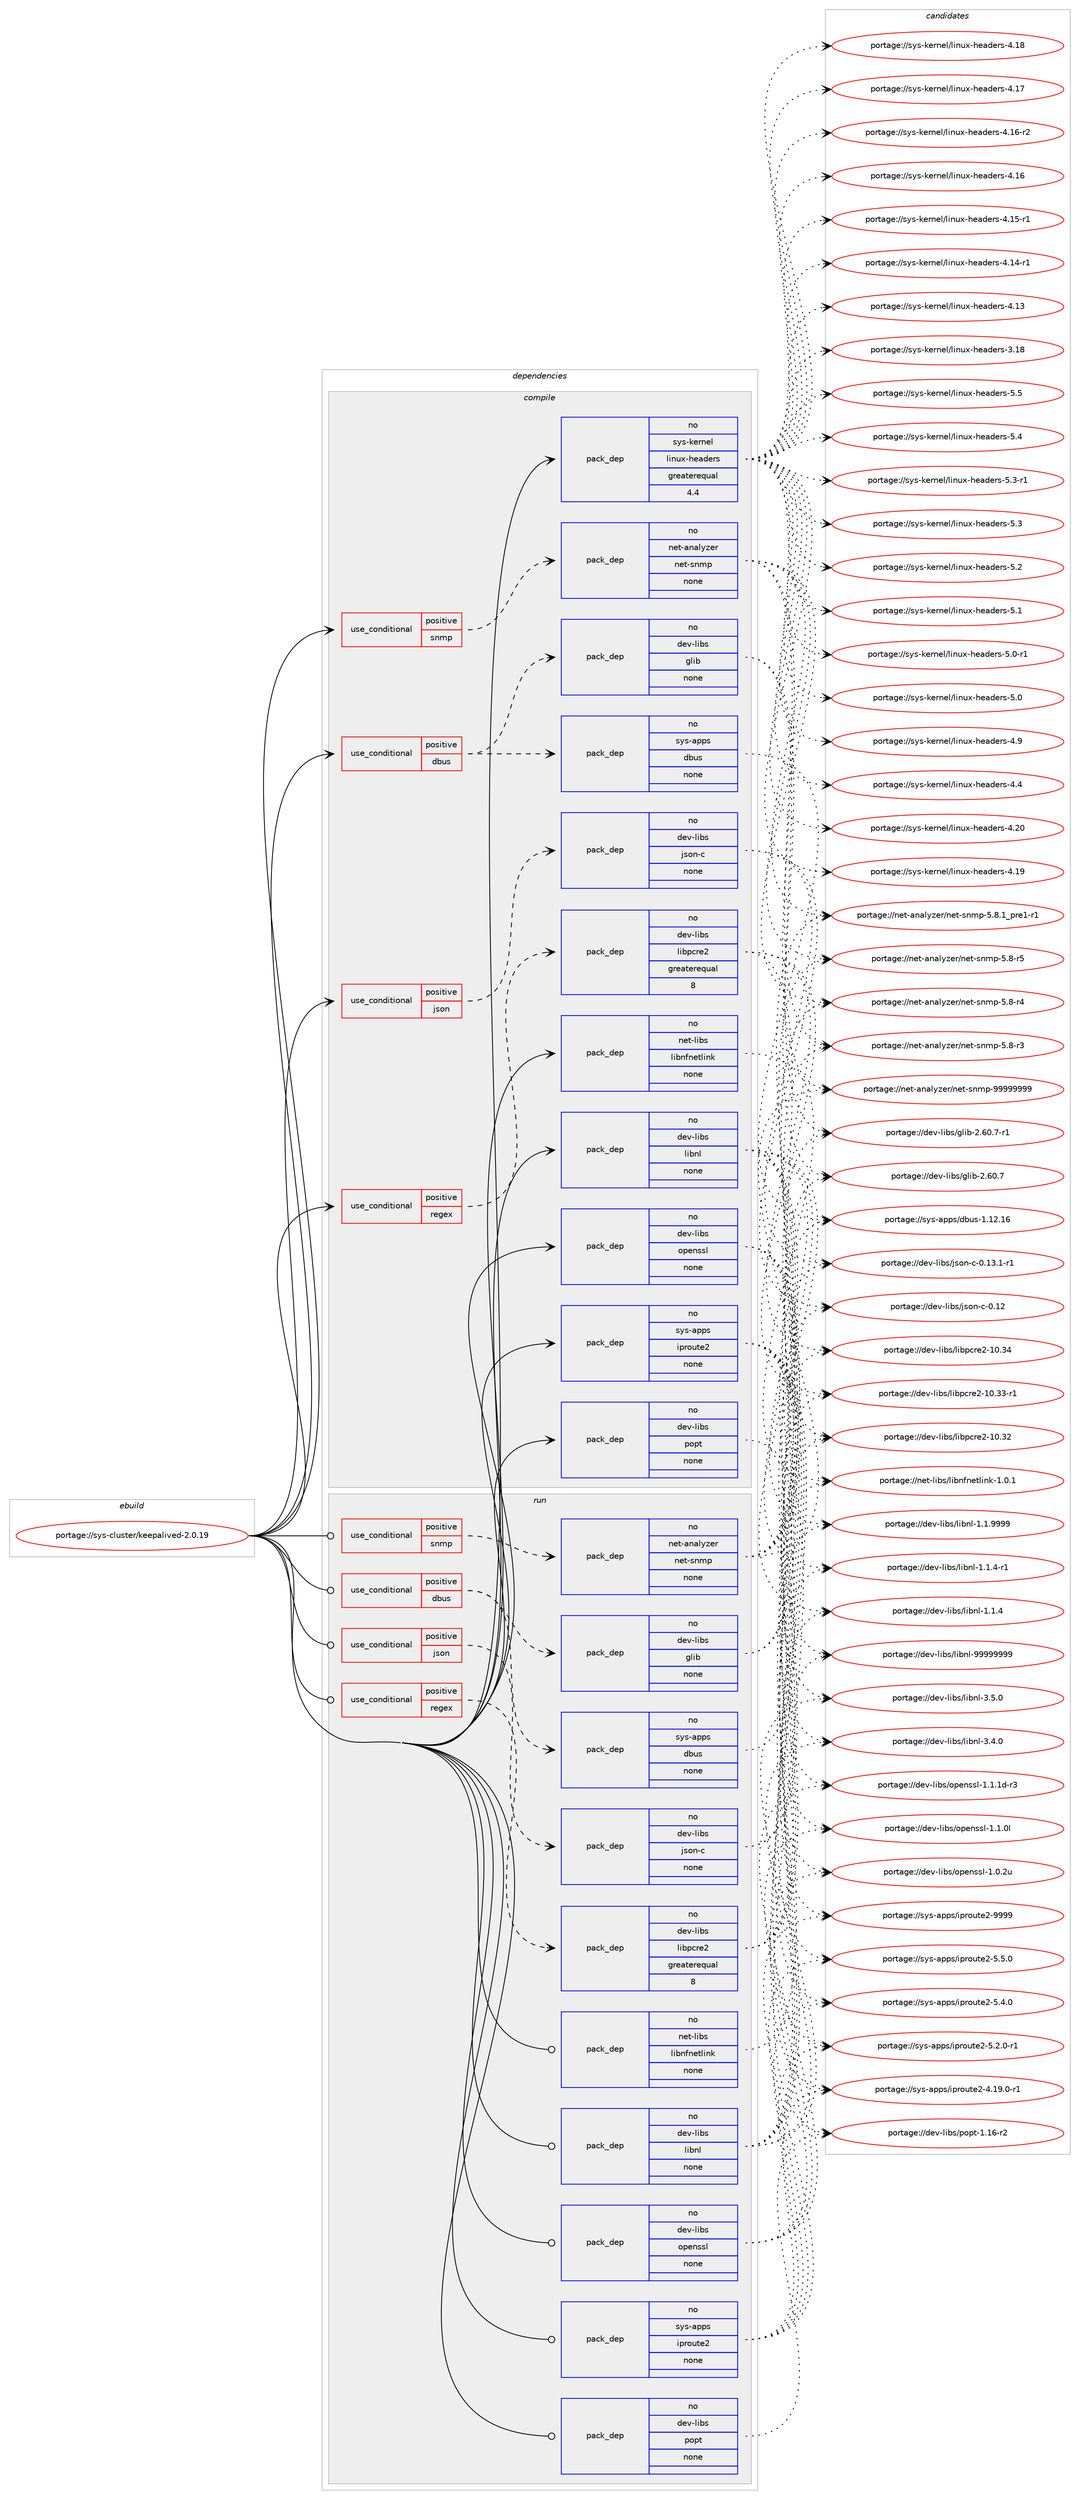 digraph prolog {

# *************
# Graph options
# *************

newrank=true;
concentrate=true;
compound=true;
graph [rankdir=LR,fontname=Helvetica,fontsize=10,ranksep=1.5];#, ranksep=2.5, nodesep=0.2];
edge  [arrowhead=vee];
node  [fontname=Helvetica,fontsize=10];

# **********
# The ebuild
# **********

subgraph cluster_leftcol {
color=gray;
rank=same;
label=<<i>ebuild</i>>;
id [label="portage://sys-cluster/keepalived-2.0.19", color=red, width=4, href="../sys-cluster/keepalived-2.0.19.svg"];
}

# ****************
# The dependencies
# ****************

subgraph cluster_midcol {
color=gray;
label=<<i>dependencies</i>>;
subgraph cluster_compile {
fillcolor="#eeeeee";
style=filled;
label=<<i>compile</i>>;
subgraph cond10867 {
dependency53060 [label=<<TABLE BORDER="0" CELLBORDER="1" CELLSPACING="0" CELLPADDING="4"><TR><TD ROWSPAN="3" CELLPADDING="10">use_conditional</TD></TR><TR><TD>positive</TD></TR><TR><TD>dbus</TD></TR></TABLE>>, shape=none, color=red];
subgraph pack41052 {
dependency53061 [label=<<TABLE BORDER="0" CELLBORDER="1" CELLSPACING="0" CELLPADDING="4" WIDTH="220"><TR><TD ROWSPAN="6" CELLPADDING="30">pack_dep</TD></TR><TR><TD WIDTH="110">no</TD></TR><TR><TD>sys-apps</TD></TR><TR><TD>dbus</TD></TR><TR><TD>none</TD></TR><TR><TD></TD></TR></TABLE>>, shape=none, color=blue];
}
dependency53060:e -> dependency53061:w [weight=20,style="dashed",arrowhead="vee"];
subgraph pack41053 {
dependency53062 [label=<<TABLE BORDER="0" CELLBORDER="1" CELLSPACING="0" CELLPADDING="4" WIDTH="220"><TR><TD ROWSPAN="6" CELLPADDING="30">pack_dep</TD></TR><TR><TD WIDTH="110">no</TD></TR><TR><TD>dev-libs</TD></TR><TR><TD>glib</TD></TR><TR><TD>none</TD></TR><TR><TD></TD></TR></TABLE>>, shape=none, color=blue];
}
dependency53060:e -> dependency53062:w [weight=20,style="dashed",arrowhead="vee"];
}
id:e -> dependency53060:w [weight=20,style="solid",arrowhead="vee"];
subgraph cond10868 {
dependency53063 [label=<<TABLE BORDER="0" CELLBORDER="1" CELLSPACING="0" CELLPADDING="4"><TR><TD ROWSPAN="3" CELLPADDING="10">use_conditional</TD></TR><TR><TD>positive</TD></TR><TR><TD>json</TD></TR></TABLE>>, shape=none, color=red];
subgraph pack41054 {
dependency53064 [label=<<TABLE BORDER="0" CELLBORDER="1" CELLSPACING="0" CELLPADDING="4" WIDTH="220"><TR><TD ROWSPAN="6" CELLPADDING="30">pack_dep</TD></TR><TR><TD WIDTH="110">no</TD></TR><TR><TD>dev-libs</TD></TR><TR><TD>json-c</TD></TR><TR><TD>none</TD></TR><TR><TD></TD></TR></TABLE>>, shape=none, color=blue];
}
dependency53063:e -> dependency53064:w [weight=20,style="dashed",arrowhead="vee"];
}
id:e -> dependency53063:w [weight=20,style="solid",arrowhead="vee"];
subgraph cond10869 {
dependency53065 [label=<<TABLE BORDER="0" CELLBORDER="1" CELLSPACING="0" CELLPADDING="4"><TR><TD ROWSPAN="3" CELLPADDING="10">use_conditional</TD></TR><TR><TD>positive</TD></TR><TR><TD>regex</TD></TR></TABLE>>, shape=none, color=red];
subgraph pack41055 {
dependency53066 [label=<<TABLE BORDER="0" CELLBORDER="1" CELLSPACING="0" CELLPADDING="4" WIDTH="220"><TR><TD ROWSPAN="6" CELLPADDING="30">pack_dep</TD></TR><TR><TD WIDTH="110">no</TD></TR><TR><TD>dev-libs</TD></TR><TR><TD>libpcre2</TD></TR><TR><TD>greaterequal</TD></TR><TR><TD>8</TD></TR></TABLE>>, shape=none, color=blue];
}
dependency53065:e -> dependency53066:w [weight=20,style="dashed",arrowhead="vee"];
}
id:e -> dependency53065:w [weight=20,style="solid",arrowhead="vee"];
subgraph cond10870 {
dependency53067 [label=<<TABLE BORDER="0" CELLBORDER="1" CELLSPACING="0" CELLPADDING="4"><TR><TD ROWSPAN="3" CELLPADDING="10">use_conditional</TD></TR><TR><TD>positive</TD></TR><TR><TD>snmp</TD></TR></TABLE>>, shape=none, color=red];
subgraph pack41056 {
dependency53068 [label=<<TABLE BORDER="0" CELLBORDER="1" CELLSPACING="0" CELLPADDING="4" WIDTH="220"><TR><TD ROWSPAN="6" CELLPADDING="30">pack_dep</TD></TR><TR><TD WIDTH="110">no</TD></TR><TR><TD>net-analyzer</TD></TR><TR><TD>net-snmp</TD></TR><TR><TD>none</TD></TR><TR><TD></TD></TR></TABLE>>, shape=none, color=blue];
}
dependency53067:e -> dependency53068:w [weight=20,style="dashed",arrowhead="vee"];
}
id:e -> dependency53067:w [weight=20,style="solid",arrowhead="vee"];
subgraph pack41057 {
dependency53069 [label=<<TABLE BORDER="0" CELLBORDER="1" CELLSPACING="0" CELLPADDING="4" WIDTH="220"><TR><TD ROWSPAN="6" CELLPADDING="30">pack_dep</TD></TR><TR><TD WIDTH="110">no</TD></TR><TR><TD>dev-libs</TD></TR><TR><TD>libnl</TD></TR><TR><TD>none</TD></TR><TR><TD></TD></TR></TABLE>>, shape=none, color=blue];
}
id:e -> dependency53069:w [weight=20,style="solid",arrowhead="vee"];
subgraph pack41058 {
dependency53070 [label=<<TABLE BORDER="0" CELLBORDER="1" CELLSPACING="0" CELLPADDING="4" WIDTH="220"><TR><TD ROWSPAN="6" CELLPADDING="30">pack_dep</TD></TR><TR><TD WIDTH="110">no</TD></TR><TR><TD>dev-libs</TD></TR><TR><TD>openssl</TD></TR><TR><TD>none</TD></TR><TR><TD></TD></TR></TABLE>>, shape=none, color=blue];
}
id:e -> dependency53070:w [weight=20,style="solid",arrowhead="vee"];
subgraph pack41059 {
dependency53071 [label=<<TABLE BORDER="0" CELLBORDER="1" CELLSPACING="0" CELLPADDING="4" WIDTH="220"><TR><TD ROWSPAN="6" CELLPADDING="30">pack_dep</TD></TR><TR><TD WIDTH="110">no</TD></TR><TR><TD>dev-libs</TD></TR><TR><TD>popt</TD></TR><TR><TD>none</TD></TR><TR><TD></TD></TR></TABLE>>, shape=none, color=blue];
}
id:e -> dependency53071:w [weight=20,style="solid",arrowhead="vee"];
subgraph pack41060 {
dependency53072 [label=<<TABLE BORDER="0" CELLBORDER="1" CELLSPACING="0" CELLPADDING="4" WIDTH="220"><TR><TD ROWSPAN="6" CELLPADDING="30">pack_dep</TD></TR><TR><TD WIDTH="110">no</TD></TR><TR><TD>net-libs</TD></TR><TR><TD>libnfnetlink</TD></TR><TR><TD>none</TD></TR><TR><TD></TD></TR></TABLE>>, shape=none, color=blue];
}
id:e -> dependency53072:w [weight=20,style="solid",arrowhead="vee"];
subgraph pack41061 {
dependency53073 [label=<<TABLE BORDER="0" CELLBORDER="1" CELLSPACING="0" CELLPADDING="4" WIDTH="220"><TR><TD ROWSPAN="6" CELLPADDING="30">pack_dep</TD></TR><TR><TD WIDTH="110">no</TD></TR><TR><TD>sys-apps</TD></TR><TR><TD>iproute2</TD></TR><TR><TD>none</TD></TR><TR><TD></TD></TR></TABLE>>, shape=none, color=blue];
}
id:e -> dependency53073:w [weight=20,style="solid",arrowhead="vee"];
subgraph pack41062 {
dependency53074 [label=<<TABLE BORDER="0" CELLBORDER="1" CELLSPACING="0" CELLPADDING="4" WIDTH="220"><TR><TD ROWSPAN="6" CELLPADDING="30">pack_dep</TD></TR><TR><TD WIDTH="110">no</TD></TR><TR><TD>sys-kernel</TD></TR><TR><TD>linux-headers</TD></TR><TR><TD>greaterequal</TD></TR><TR><TD>4.4</TD></TR></TABLE>>, shape=none, color=blue];
}
id:e -> dependency53074:w [weight=20,style="solid",arrowhead="vee"];
}
subgraph cluster_compileandrun {
fillcolor="#eeeeee";
style=filled;
label=<<i>compile and run</i>>;
}
subgraph cluster_run {
fillcolor="#eeeeee";
style=filled;
label=<<i>run</i>>;
subgraph cond10871 {
dependency53075 [label=<<TABLE BORDER="0" CELLBORDER="1" CELLSPACING="0" CELLPADDING="4"><TR><TD ROWSPAN="3" CELLPADDING="10">use_conditional</TD></TR><TR><TD>positive</TD></TR><TR><TD>dbus</TD></TR></TABLE>>, shape=none, color=red];
subgraph pack41063 {
dependency53076 [label=<<TABLE BORDER="0" CELLBORDER="1" CELLSPACING="0" CELLPADDING="4" WIDTH="220"><TR><TD ROWSPAN="6" CELLPADDING="30">pack_dep</TD></TR><TR><TD WIDTH="110">no</TD></TR><TR><TD>sys-apps</TD></TR><TR><TD>dbus</TD></TR><TR><TD>none</TD></TR><TR><TD></TD></TR></TABLE>>, shape=none, color=blue];
}
dependency53075:e -> dependency53076:w [weight=20,style="dashed",arrowhead="vee"];
subgraph pack41064 {
dependency53077 [label=<<TABLE BORDER="0" CELLBORDER="1" CELLSPACING="0" CELLPADDING="4" WIDTH="220"><TR><TD ROWSPAN="6" CELLPADDING="30">pack_dep</TD></TR><TR><TD WIDTH="110">no</TD></TR><TR><TD>dev-libs</TD></TR><TR><TD>glib</TD></TR><TR><TD>none</TD></TR><TR><TD></TD></TR></TABLE>>, shape=none, color=blue];
}
dependency53075:e -> dependency53077:w [weight=20,style="dashed",arrowhead="vee"];
}
id:e -> dependency53075:w [weight=20,style="solid",arrowhead="odot"];
subgraph cond10872 {
dependency53078 [label=<<TABLE BORDER="0" CELLBORDER="1" CELLSPACING="0" CELLPADDING="4"><TR><TD ROWSPAN="3" CELLPADDING="10">use_conditional</TD></TR><TR><TD>positive</TD></TR><TR><TD>json</TD></TR></TABLE>>, shape=none, color=red];
subgraph pack41065 {
dependency53079 [label=<<TABLE BORDER="0" CELLBORDER="1" CELLSPACING="0" CELLPADDING="4" WIDTH="220"><TR><TD ROWSPAN="6" CELLPADDING="30">pack_dep</TD></TR><TR><TD WIDTH="110">no</TD></TR><TR><TD>dev-libs</TD></TR><TR><TD>json-c</TD></TR><TR><TD>none</TD></TR><TR><TD></TD></TR></TABLE>>, shape=none, color=blue];
}
dependency53078:e -> dependency53079:w [weight=20,style="dashed",arrowhead="vee"];
}
id:e -> dependency53078:w [weight=20,style="solid",arrowhead="odot"];
subgraph cond10873 {
dependency53080 [label=<<TABLE BORDER="0" CELLBORDER="1" CELLSPACING="0" CELLPADDING="4"><TR><TD ROWSPAN="3" CELLPADDING="10">use_conditional</TD></TR><TR><TD>positive</TD></TR><TR><TD>regex</TD></TR></TABLE>>, shape=none, color=red];
subgraph pack41066 {
dependency53081 [label=<<TABLE BORDER="0" CELLBORDER="1" CELLSPACING="0" CELLPADDING="4" WIDTH="220"><TR><TD ROWSPAN="6" CELLPADDING="30">pack_dep</TD></TR><TR><TD WIDTH="110">no</TD></TR><TR><TD>dev-libs</TD></TR><TR><TD>libpcre2</TD></TR><TR><TD>greaterequal</TD></TR><TR><TD>8</TD></TR></TABLE>>, shape=none, color=blue];
}
dependency53080:e -> dependency53081:w [weight=20,style="dashed",arrowhead="vee"];
}
id:e -> dependency53080:w [weight=20,style="solid",arrowhead="odot"];
subgraph cond10874 {
dependency53082 [label=<<TABLE BORDER="0" CELLBORDER="1" CELLSPACING="0" CELLPADDING="4"><TR><TD ROWSPAN="3" CELLPADDING="10">use_conditional</TD></TR><TR><TD>positive</TD></TR><TR><TD>snmp</TD></TR></TABLE>>, shape=none, color=red];
subgraph pack41067 {
dependency53083 [label=<<TABLE BORDER="0" CELLBORDER="1" CELLSPACING="0" CELLPADDING="4" WIDTH="220"><TR><TD ROWSPAN="6" CELLPADDING="30">pack_dep</TD></TR><TR><TD WIDTH="110">no</TD></TR><TR><TD>net-analyzer</TD></TR><TR><TD>net-snmp</TD></TR><TR><TD>none</TD></TR><TR><TD></TD></TR></TABLE>>, shape=none, color=blue];
}
dependency53082:e -> dependency53083:w [weight=20,style="dashed",arrowhead="vee"];
}
id:e -> dependency53082:w [weight=20,style="solid",arrowhead="odot"];
subgraph pack41068 {
dependency53084 [label=<<TABLE BORDER="0" CELLBORDER="1" CELLSPACING="0" CELLPADDING="4" WIDTH="220"><TR><TD ROWSPAN="6" CELLPADDING="30">pack_dep</TD></TR><TR><TD WIDTH="110">no</TD></TR><TR><TD>dev-libs</TD></TR><TR><TD>libnl</TD></TR><TR><TD>none</TD></TR><TR><TD></TD></TR></TABLE>>, shape=none, color=blue];
}
id:e -> dependency53084:w [weight=20,style="solid",arrowhead="odot"];
subgraph pack41069 {
dependency53085 [label=<<TABLE BORDER="0" CELLBORDER="1" CELLSPACING="0" CELLPADDING="4" WIDTH="220"><TR><TD ROWSPAN="6" CELLPADDING="30">pack_dep</TD></TR><TR><TD WIDTH="110">no</TD></TR><TR><TD>dev-libs</TD></TR><TR><TD>openssl</TD></TR><TR><TD>none</TD></TR><TR><TD></TD></TR></TABLE>>, shape=none, color=blue];
}
id:e -> dependency53085:w [weight=20,style="solid",arrowhead="odot"];
subgraph pack41070 {
dependency53086 [label=<<TABLE BORDER="0" CELLBORDER="1" CELLSPACING="0" CELLPADDING="4" WIDTH="220"><TR><TD ROWSPAN="6" CELLPADDING="30">pack_dep</TD></TR><TR><TD WIDTH="110">no</TD></TR><TR><TD>dev-libs</TD></TR><TR><TD>popt</TD></TR><TR><TD>none</TD></TR><TR><TD></TD></TR></TABLE>>, shape=none, color=blue];
}
id:e -> dependency53086:w [weight=20,style="solid",arrowhead="odot"];
subgraph pack41071 {
dependency53087 [label=<<TABLE BORDER="0" CELLBORDER="1" CELLSPACING="0" CELLPADDING="4" WIDTH="220"><TR><TD ROWSPAN="6" CELLPADDING="30">pack_dep</TD></TR><TR><TD WIDTH="110">no</TD></TR><TR><TD>net-libs</TD></TR><TR><TD>libnfnetlink</TD></TR><TR><TD>none</TD></TR><TR><TD></TD></TR></TABLE>>, shape=none, color=blue];
}
id:e -> dependency53087:w [weight=20,style="solid",arrowhead="odot"];
subgraph pack41072 {
dependency53088 [label=<<TABLE BORDER="0" CELLBORDER="1" CELLSPACING="0" CELLPADDING="4" WIDTH="220"><TR><TD ROWSPAN="6" CELLPADDING="30">pack_dep</TD></TR><TR><TD WIDTH="110">no</TD></TR><TR><TD>sys-apps</TD></TR><TR><TD>iproute2</TD></TR><TR><TD>none</TD></TR><TR><TD></TD></TR></TABLE>>, shape=none, color=blue];
}
id:e -> dependency53088:w [weight=20,style="solid",arrowhead="odot"];
}
}

# **************
# The candidates
# **************

subgraph cluster_choices {
rank=same;
color=gray;
label=<<i>candidates</i>>;

subgraph choice41052 {
color=black;
nodesep=1;
choice115121115459711211211547100981171154549464950464954 [label="portage://sys-apps/dbus-1.12.16", color=red, width=4,href="../sys-apps/dbus-1.12.16.svg"];
dependency53061:e -> choice115121115459711211211547100981171154549464950464954:w [style=dotted,weight="100"];
}
subgraph choice41053 {
color=black;
nodesep=1;
choice10010111845108105981154710310810598455046544846554511449 [label="portage://dev-libs/glib-2.60.7-r1", color=red, width=4,href="../dev-libs/glib-2.60.7-r1.svg"];
choice1001011184510810598115471031081059845504654484655 [label="portage://dev-libs/glib-2.60.7", color=red, width=4,href="../dev-libs/glib-2.60.7.svg"];
dependency53062:e -> choice10010111845108105981154710310810598455046544846554511449:w [style=dotted,weight="100"];
dependency53062:e -> choice1001011184510810598115471031081059845504654484655:w [style=dotted,weight="100"];
}
subgraph choice41054 {
color=black;
nodesep=1;
choice1001011184510810598115471061151111104599454846495146494511449 [label="portage://dev-libs/json-c-0.13.1-r1", color=red, width=4,href="../dev-libs/json-c-0.13.1-r1.svg"];
choice10010111845108105981154710611511111045994548464950 [label="portage://dev-libs/json-c-0.12", color=red, width=4,href="../dev-libs/json-c-0.12.svg"];
dependency53064:e -> choice1001011184510810598115471061151111104599454846495146494511449:w [style=dotted,weight="100"];
dependency53064:e -> choice10010111845108105981154710611511111045994548464950:w [style=dotted,weight="100"];
}
subgraph choice41055 {
color=black;
nodesep=1;
choice100101118451081059811547108105981129911410150454948465152 [label="portage://dev-libs/libpcre2-10.34", color=red, width=4,href="../dev-libs/libpcre2-10.34.svg"];
choice1001011184510810598115471081059811299114101504549484651514511449 [label="portage://dev-libs/libpcre2-10.33-r1", color=red, width=4,href="../dev-libs/libpcre2-10.33-r1.svg"];
choice100101118451081059811547108105981129911410150454948465150 [label="portage://dev-libs/libpcre2-10.32", color=red, width=4,href="../dev-libs/libpcre2-10.32.svg"];
dependency53066:e -> choice100101118451081059811547108105981129911410150454948465152:w [style=dotted,weight="100"];
dependency53066:e -> choice1001011184510810598115471081059811299114101504549484651514511449:w [style=dotted,weight="100"];
dependency53066:e -> choice100101118451081059811547108105981129911410150454948465150:w [style=dotted,weight="100"];
}
subgraph choice41056 {
color=black;
nodesep=1;
choice1101011164597110971081211221011144711010111645115110109112455757575757575757 [label="portage://net-analyzer/net-snmp-99999999", color=red, width=4,href="../net-analyzer/net-snmp-99999999.svg"];
choice110101116459711097108121122101114471101011164511511010911245534656464995112114101494511449 [label="portage://net-analyzer/net-snmp-5.8.1_pre1-r1", color=red, width=4,href="../net-analyzer/net-snmp-5.8.1_pre1-r1.svg"];
choice1101011164597110971081211221011144711010111645115110109112455346564511453 [label="portage://net-analyzer/net-snmp-5.8-r5", color=red, width=4,href="../net-analyzer/net-snmp-5.8-r5.svg"];
choice1101011164597110971081211221011144711010111645115110109112455346564511452 [label="portage://net-analyzer/net-snmp-5.8-r4", color=red, width=4,href="../net-analyzer/net-snmp-5.8-r4.svg"];
choice1101011164597110971081211221011144711010111645115110109112455346564511451 [label="portage://net-analyzer/net-snmp-5.8-r3", color=red, width=4,href="../net-analyzer/net-snmp-5.8-r3.svg"];
dependency53068:e -> choice1101011164597110971081211221011144711010111645115110109112455757575757575757:w [style=dotted,weight="100"];
dependency53068:e -> choice110101116459711097108121122101114471101011164511511010911245534656464995112114101494511449:w [style=dotted,weight="100"];
dependency53068:e -> choice1101011164597110971081211221011144711010111645115110109112455346564511453:w [style=dotted,weight="100"];
dependency53068:e -> choice1101011164597110971081211221011144711010111645115110109112455346564511452:w [style=dotted,weight="100"];
dependency53068:e -> choice1101011164597110971081211221011144711010111645115110109112455346564511451:w [style=dotted,weight="100"];
}
subgraph choice41057 {
color=black;
nodesep=1;
choice10010111845108105981154710810598110108455757575757575757 [label="portage://dev-libs/libnl-99999999", color=red, width=4,href="../dev-libs/libnl-99999999.svg"];
choice10010111845108105981154710810598110108455146534648 [label="portage://dev-libs/libnl-3.5.0", color=red, width=4,href="../dev-libs/libnl-3.5.0.svg"];
choice10010111845108105981154710810598110108455146524648 [label="portage://dev-libs/libnl-3.4.0", color=red, width=4,href="../dev-libs/libnl-3.4.0.svg"];
choice10010111845108105981154710810598110108454946494657575757 [label="portage://dev-libs/libnl-1.1.9999", color=red, width=4,href="../dev-libs/libnl-1.1.9999.svg"];
choice100101118451081059811547108105981101084549464946524511449 [label="portage://dev-libs/libnl-1.1.4-r1", color=red, width=4,href="../dev-libs/libnl-1.1.4-r1.svg"];
choice10010111845108105981154710810598110108454946494652 [label="portage://dev-libs/libnl-1.1.4", color=red, width=4,href="../dev-libs/libnl-1.1.4.svg"];
dependency53069:e -> choice10010111845108105981154710810598110108455757575757575757:w [style=dotted,weight="100"];
dependency53069:e -> choice10010111845108105981154710810598110108455146534648:w [style=dotted,weight="100"];
dependency53069:e -> choice10010111845108105981154710810598110108455146524648:w [style=dotted,weight="100"];
dependency53069:e -> choice10010111845108105981154710810598110108454946494657575757:w [style=dotted,weight="100"];
dependency53069:e -> choice100101118451081059811547108105981101084549464946524511449:w [style=dotted,weight="100"];
dependency53069:e -> choice10010111845108105981154710810598110108454946494652:w [style=dotted,weight="100"];
}
subgraph choice41058 {
color=black;
nodesep=1;
choice1001011184510810598115471111121011101151151084549464946491004511451 [label="portage://dev-libs/openssl-1.1.1d-r3", color=red, width=4,href="../dev-libs/openssl-1.1.1d-r3.svg"];
choice100101118451081059811547111112101110115115108454946494648108 [label="portage://dev-libs/openssl-1.1.0l", color=red, width=4,href="../dev-libs/openssl-1.1.0l.svg"];
choice100101118451081059811547111112101110115115108454946484650117 [label="portage://dev-libs/openssl-1.0.2u", color=red, width=4,href="../dev-libs/openssl-1.0.2u.svg"];
dependency53070:e -> choice1001011184510810598115471111121011101151151084549464946491004511451:w [style=dotted,weight="100"];
dependency53070:e -> choice100101118451081059811547111112101110115115108454946494648108:w [style=dotted,weight="100"];
dependency53070:e -> choice100101118451081059811547111112101110115115108454946484650117:w [style=dotted,weight="100"];
}
subgraph choice41059 {
color=black;
nodesep=1;
choice10010111845108105981154711211111211645494649544511450 [label="portage://dev-libs/popt-1.16-r2", color=red, width=4,href="../dev-libs/popt-1.16-r2.svg"];
dependency53071:e -> choice10010111845108105981154711211111211645494649544511450:w [style=dotted,weight="100"];
}
subgraph choice41060 {
color=black;
nodesep=1;
choice11010111645108105981154710810598110102110101116108105110107454946484649 [label="portage://net-libs/libnfnetlink-1.0.1", color=red, width=4,href="../net-libs/libnfnetlink-1.0.1.svg"];
dependency53072:e -> choice11010111645108105981154710810598110102110101116108105110107454946484649:w [style=dotted,weight="100"];
}
subgraph choice41061 {
color=black;
nodesep=1;
choice115121115459711211211547105112114111117116101504557575757 [label="portage://sys-apps/iproute2-9999", color=red, width=4,href="../sys-apps/iproute2-9999.svg"];
choice11512111545971121121154710511211411111711610150455346534648 [label="portage://sys-apps/iproute2-5.5.0", color=red, width=4,href="../sys-apps/iproute2-5.5.0.svg"];
choice11512111545971121121154710511211411111711610150455346524648 [label="portage://sys-apps/iproute2-5.4.0", color=red, width=4,href="../sys-apps/iproute2-5.4.0.svg"];
choice115121115459711211211547105112114111117116101504553465046484511449 [label="portage://sys-apps/iproute2-5.2.0-r1", color=red, width=4,href="../sys-apps/iproute2-5.2.0-r1.svg"];
choice11512111545971121121154710511211411111711610150455246495746484511449 [label="portage://sys-apps/iproute2-4.19.0-r1", color=red, width=4,href="../sys-apps/iproute2-4.19.0-r1.svg"];
dependency53073:e -> choice115121115459711211211547105112114111117116101504557575757:w [style=dotted,weight="100"];
dependency53073:e -> choice11512111545971121121154710511211411111711610150455346534648:w [style=dotted,weight="100"];
dependency53073:e -> choice11512111545971121121154710511211411111711610150455346524648:w [style=dotted,weight="100"];
dependency53073:e -> choice115121115459711211211547105112114111117116101504553465046484511449:w [style=dotted,weight="100"];
dependency53073:e -> choice11512111545971121121154710511211411111711610150455246495746484511449:w [style=dotted,weight="100"];
}
subgraph choice41062 {
color=black;
nodesep=1;
choice1151211154510710111411010110847108105110117120451041019710010111411545534653 [label="portage://sys-kernel/linux-headers-5.5", color=red, width=4,href="../sys-kernel/linux-headers-5.5.svg"];
choice1151211154510710111411010110847108105110117120451041019710010111411545534652 [label="portage://sys-kernel/linux-headers-5.4", color=red, width=4,href="../sys-kernel/linux-headers-5.4.svg"];
choice11512111545107101114110101108471081051101171204510410197100101114115455346514511449 [label="portage://sys-kernel/linux-headers-5.3-r1", color=red, width=4,href="../sys-kernel/linux-headers-5.3-r1.svg"];
choice1151211154510710111411010110847108105110117120451041019710010111411545534651 [label="portage://sys-kernel/linux-headers-5.3", color=red, width=4,href="../sys-kernel/linux-headers-5.3.svg"];
choice1151211154510710111411010110847108105110117120451041019710010111411545534650 [label="portage://sys-kernel/linux-headers-5.2", color=red, width=4,href="../sys-kernel/linux-headers-5.2.svg"];
choice1151211154510710111411010110847108105110117120451041019710010111411545534649 [label="portage://sys-kernel/linux-headers-5.1", color=red, width=4,href="../sys-kernel/linux-headers-5.1.svg"];
choice11512111545107101114110101108471081051101171204510410197100101114115455346484511449 [label="portage://sys-kernel/linux-headers-5.0-r1", color=red, width=4,href="../sys-kernel/linux-headers-5.0-r1.svg"];
choice1151211154510710111411010110847108105110117120451041019710010111411545534648 [label="portage://sys-kernel/linux-headers-5.0", color=red, width=4,href="../sys-kernel/linux-headers-5.0.svg"];
choice1151211154510710111411010110847108105110117120451041019710010111411545524657 [label="portage://sys-kernel/linux-headers-4.9", color=red, width=4,href="../sys-kernel/linux-headers-4.9.svg"];
choice1151211154510710111411010110847108105110117120451041019710010111411545524652 [label="portage://sys-kernel/linux-headers-4.4", color=red, width=4,href="../sys-kernel/linux-headers-4.4.svg"];
choice115121115451071011141101011084710810511011712045104101971001011141154552465048 [label="portage://sys-kernel/linux-headers-4.20", color=red, width=4,href="../sys-kernel/linux-headers-4.20.svg"];
choice115121115451071011141101011084710810511011712045104101971001011141154552464957 [label="portage://sys-kernel/linux-headers-4.19", color=red, width=4,href="../sys-kernel/linux-headers-4.19.svg"];
choice115121115451071011141101011084710810511011712045104101971001011141154552464956 [label="portage://sys-kernel/linux-headers-4.18", color=red, width=4,href="../sys-kernel/linux-headers-4.18.svg"];
choice115121115451071011141101011084710810511011712045104101971001011141154552464955 [label="portage://sys-kernel/linux-headers-4.17", color=red, width=4,href="../sys-kernel/linux-headers-4.17.svg"];
choice1151211154510710111411010110847108105110117120451041019710010111411545524649544511450 [label="portage://sys-kernel/linux-headers-4.16-r2", color=red, width=4,href="../sys-kernel/linux-headers-4.16-r2.svg"];
choice115121115451071011141101011084710810511011712045104101971001011141154552464954 [label="portage://sys-kernel/linux-headers-4.16", color=red, width=4,href="../sys-kernel/linux-headers-4.16.svg"];
choice1151211154510710111411010110847108105110117120451041019710010111411545524649534511449 [label="portage://sys-kernel/linux-headers-4.15-r1", color=red, width=4,href="../sys-kernel/linux-headers-4.15-r1.svg"];
choice1151211154510710111411010110847108105110117120451041019710010111411545524649524511449 [label="portage://sys-kernel/linux-headers-4.14-r1", color=red, width=4,href="../sys-kernel/linux-headers-4.14-r1.svg"];
choice115121115451071011141101011084710810511011712045104101971001011141154552464951 [label="portage://sys-kernel/linux-headers-4.13", color=red, width=4,href="../sys-kernel/linux-headers-4.13.svg"];
choice115121115451071011141101011084710810511011712045104101971001011141154551464956 [label="portage://sys-kernel/linux-headers-3.18", color=red, width=4,href="../sys-kernel/linux-headers-3.18.svg"];
dependency53074:e -> choice1151211154510710111411010110847108105110117120451041019710010111411545534653:w [style=dotted,weight="100"];
dependency53074:e -> choice1151211154510710111411010110847108105110117120451041019710010111411545534652:w [style=dotted,weight="100"];
dependency53074:e -> choice11512111545107101114110101108471081051101171204510410197100101114115455346514511449:w [style=dotted,weight="100"];
dependency53074:e -> choice1151211154510710111411010110847108105110117120451041019710010111411545534651:w [style=dotted,weight="100"];
dependency53074:e -> choice1151211154510710111411010110847108105110117120451041019710010111411545534650:w [style=dotted,weight="100"];
dependency53074:e -> choice1151211154510710111411010110847108105110117120451041019710010111411545534649:w [style=dotted,weight="100"];
dependency53074:e -> choice11512111545107101114110101108471081051101171204510410197100101114115455346484511449:w [style=dotted,weight="100"];
dependency53074:e -> choice1151211154510710111411010110847108105110117120451041019710010111411545534648:w [style=dotted,weight="100"];
dependency53074:e -> choice1151211154510710111411010110847108105110117120451041019710010111411545524657:w [style=dotted,weight="100"];
dependency53074:e -> choice1151211154510710111411010110847108105110117120451041019710010111411545524652:w [style=dotted,weight="100"];
dependency53074:e -> choice115121115451071011141101011084710810511011712045104101971001011141154552465048:w [style=dotted,weight="100"];
dependency53074:e -> choice115121115451071011141101011084710810511011712045104101971001011141154552464957:w [style=dotted,weight="100"];
dependency53074:e -> choice115121115451071011141101011084710810511011712045104101971001011141154552464956:w [style=dotted,weight="100"];
dependency53074:e -> choice115121115451071011141101011084710810511011712045104101971001011141154552464955:w [style=dotted,weight="100"];
dependency53074:e -> choice1151211154510710111411010110847108105110117120451041019710010111411545524649544511450:w [style=dotted,weight="100"];
dependency53074:e -> choice115121115451071011141101011084710810511011712045104101971001011141154552464954:w [style=dotted,weight="100"];
dependency53074:e -> choice1151211154510710111411010110847108105110117120451041019710010111411545524649534511449:w [style=dotted,weight="100"];
dependency53074:e -> choice1151211154510710111411010110847108105110117120451041019710010111411545524649524511449:w [style=dotted,weight="100"];
dependency53074:e -> choice115121115451071011141101011084710810511011712045104101971001011141154552464951:w [style=dotted,weight="100"];
dependency53074:e -> choice115121115451071011141101011084710810511011712045104101971001011141154551464956:w [style=dotted,weight="100"];
}
subgraph choice41063 {
color=black;
nodesep=1;
choice115121115459711211211547100981171154549464950464954 [label="portage://sys-apps/dbus-1.12.16", color=red, width=4,href="../sys-apps/dbus-1.12.16.svg"];
dependency53076:e -> choice115121115459711211211547100981171154549464950464954:w [style=dotted,weight="100"];
}
subgraph choice41064 {
color=black;
nodesep=1;
choice10010111845108105981154710310810598455046544846554511449 [label="portage://dev-libs/glib-2.60.7-r1", color=red, width=4,href="../dev-libs/glib-2.60.7-r1.svg"];
choice1001011184510810598115471031081059845504654484655 [label="portage://dev-libs/glib-2.60.7", color=red, width=4,href="../dev-libs/glib-2.60.7.svg"];
dependency53077:e -> choice10010111845108105981154710310810598455046544846554511449:w [style=dotted,weight="100"];
dependency53077:e -> choice1001011184510810598115471031081059845504654484655:w [style=dotted,weight="100"];
}
subgraph choice41065 {
color=black;
nodesep=1;
choice1001011184510810598115471061151111104599454846495146494511449 [label="portage://dev-libs/json-c-0.13.1-r1", color=red, width=4,href="../dev-libs/json-c-0.13.1-r1.svg"];
choice10010111845108105981154710611511111045994548464950 [label="portage://dev-libs/json-c-0.12", color=red, width=4,href="../dev-libs/json-c-0.12.svg"];
dependency53079:e -> choice1001011184510810598115471061151111104599454846495146494511449:w [style=dotted,weight="100"];
dependency53079:e -> choice10010111845108105981154710611511111045994548464950:w [style=dotted,weight="100"];
}
subgraph choice41066 {
color=black;
nodesep=1;
choice100101118451081059811547108105981129911410150454948465152 [label="portage://dev-libs/libpcre2-10.34", color=red, width=4,href="../dev-libs/libpcre2-10.34.svg"];
choice1001011184510810598115471081059811299114101504549484651514511449 [label="portage://dev-libs/libpcre2-10.33-r1", color=red, width=4,href="../dev-libs/libpcre2-10.33-r1.svg"];
choice100101118451081059811547108105981129911410150454948465150 [label="portage://dev-libs/libpcre2-10.32", color=red, width=4,href="../dev-libs/libpcre2-10.32.svg"];
dependency53081:e -> choice100101118451081059811547108105981129911410150454948465152:w [style=dotted,weight="100"];
dependency53081:e -> choice1001011184510810598115471081059811299114101504549484651514511449:w [style=dotted,weight="100"];
dependency53081:e -> choice100101118451081059811547108105981129911410150454948465150:w [style=dotted,weight="100"];
}
subgraph choice41067 {
color=black;
nodesep=1;
choice1101011164597110971081211221011144711010111645115110109112455757575757575757 [label="portage://net-analyzer/net-snmp-99999999", color=red, width=4,href="../net-analyzer/net-snmp-99999999.svg"];
choice110101116459711097108121122101114471101011164511511010911245534656464995112114101494511449 [label="portage://net-analyzer/net-snmp-5.8.1_pre1-r1", color=red, width=4,href="../net-analyzer/net-snmp-5.8.1_pre1-r1.svg"];
choice1101011164597110971081211221011144711010111645115110109112455346564511453 [label="portage://net-analyzer/net-snmp-5.8-r5", color=red, width=4,href="../net-analyzer/net-snmp-5.8-r5.svg"];
choice1101011164597110971081211221011144711010111645115110109112455346564511452 [label="portage://net-analyzer/net-snmp-5.8-r4", color=red, width=4,href="../net-analyzer/net-snmp-5.8-r4.svg"];
choice1101011164597110971081211221011144711010111645115110109112455346564511451 [label="portage://net-analyzer/net-snmp-5.8-r3", color=red, width=4,href="../net-analyzer/net-snmp-5.8-r3.svg"];
dependency53083:e -> choice1101011164597110971081211221011144711010111645115110109112455757575757575757:w [style=dotted,weight="100"];
dependency53083:e -> choice110101116459711097108121122101114471101011164511511010911245534656464995112114101494511449:w [style=dotted,weight="100"];
dependency53083:e -> choice1101011164597110971081211221011144711010111645115110109112455346564511453:w [style=dotted,weight="100"];
dependency53083:e -> choice1101011164597110971081211221011144711010111645115110109112455346564511452:w [style=dotted,weight="100"];
dependency53083:e -> choice1101011164597110971081211221011144711010111645115110109112455346564511451:w [style=dotted,weight="100"];
}
subgraph choice41068 {
color=black;
nodesep=1;
choice10010111845108105981154710810598110108455757575757575757 [label="portage://dev-libs/libnl-99999999", color=red, width=4,href="../dev-libs/libnl-99999999.svg"];
choice10010111845108105981154710810598110108455146534648 [label="portage://dev-libs/libnl-3.5.0", color=red, width=4,href="../dev-libs/libnl-3.5.0.svg"];
choice10010111845108105981154710810598110108455146524648 [label="portage://dev-libs/libnl-3.4.0", color=red, width=4,href="../dev-libs/libnl-3.4.0.svg"];
choice10010111845108105981154710810598110108454946494657575757 [label="portage://dev-libs/libnl-1.1.9999", color=red, width=4,href="../dev-libs/libnl-1.1.9999.svg"];
choice100101118451081059811547108105981101084549464946524511449 [label="portage://dev-libs/libnl-1.1.4-r1", color=red, width=4,href="../dev-libs/libnl-1.1.4-r1.svg"];
choice10010111845108105981154710810598110108454946494652 [label="portage://dev-libs/libnl-1.1.4", color=red, width=4,href="../dev-libs/libnl-1.1.4.svg"];
dependency53084:e -> choice10010111845108105981154710810598110108455757575757575757:w [style=dotted,weight="100"];
dependency53084:e -> choice10010111845108105981154710810598110108455146534648:w [style=dotted,weight="100"];
dependency53084:e -> choice10010111845108105981154710810598110108455146524648:w [style=dotted,weight="100"];
dependency53084:e -> choice10010111845108105981154710810598110108454946494657575757:w [style=dotted,weight="100"];
dependency53084:e -> choice100101118451081059811547108105981101084549464946524511449:w [style=dotted,weight="100"];
dependency53084:e -> choice10010111845108105981154710810598110108454946494652:w [style=dotted,weight="100"];
}
subgraph choice41069 {
color=black;
nodesep=1;
choice1001011184510810598115471111121011101151151084549464946491004511451 [label="portage://dev-libs/openssl-1.1.1d-r3", color=red, width=4,href="../dev-libs/openssl-1.1.1d-r3.svg"];
choice100101118451081059811547111112101110115115108454946494648108 [label="portage://dev-libs/openssl-1.1.0l", color=red, width=4,href="../dev-libs/openssl-1.1.0l.svg"];
choice100101118451081059811547111112101110115115108454946484650117 [label="portage://dev-libs/openssl-1.0.2u", color=red, width=4,href="../dev-libs/openssl-1.0.2u.svg"];
dependency53085:e -> choice1001011184510810598115471111121011101151151084549464946491004511451:w [style=dotted,weight="100"];
dependency53085:e -> choice100101118451081059811547111112101110115115108454946494648108:w [style=dotted,weight="100"];
dependency53085:e -> choice100101118451081059811547111112101110115115108454946484650117:w [style=dotted,weight="100"];
}
subgraph choice41070 {
color=black;
nodesep=1;
choice10010111845108105981154711211111211645494649544511450 [label="portage://dev-libs/popt-1.16-r2", color=red, width=4,href="../dev-libs/popt-1.16-r2.svg"];
dependency53086:e -> choice10010111845108105981154711211111211645494649544511450:w [style=dotted,weight="100"];
}
subgraph choice41071 {
color=black;
nodesep=1;
choice11010111645108105981154710810598110102110101116108105110107454946484649 [label="portage://net-libs/libnfnetlink-1.0.1", color=red, width=4,href="../net-libs/libnfnetlink-1.0.1.svg"];
dependency53087:e -> choice11010111645108105981154710810598110102110101116108105110107454946484649:w [style=dotted,weight="100"];
}
subgraph choice41072 {
color=black;
nodesep=1;
choice115121115459711211211547105112114111117116101504557575757 [label="portage://sys-apps/iproute2-9999", color=red, width=4,href="../sys-apps/iproute2-9999.svg"];
choice11512111545971121121154710511211411111711610150455346534648 [label="portage://sys-apps/iproute2-5.5.0", color=red, width=4,href="../sys-apps/iproute2-5.5.0.svg"];
choice11512111545971121121154710511211411111711610150455346524648 [label="portage://sys-apps/iproute2-5.4.0", color=red, width=4,href="../sys-apps/iproute2-5.4.0.svg"];
choice115121115459711211211547105112114111117116101504553465046484511449 [label="portage://sys-apps/iproute2-5.2.0-r1", color=red, width=4,href="../sys-apps/iproute2-5.2.0-r1.svg"];
choice11512111545971121121154710511211411111711610150455246495746484511449 [label="portage://sys-apps/iproute2-4.19.0-r1", color=red, width=4,href="../sys-apps/iproute2-4.19.0-r1.svg"];
dependency53088:e -> choice115121115459711211211547105112114111117116101504557575757:w [style=dotted,weight="100"];
dependency53088:e -> choice11512111545971121121154710511211411111711610150455346534648:w [style=dotted,weight="100"];
dependency53088:e -> choice11512111545971121121154710511211411111711610150455346524648:w [style=dotted,weight="100"];
dependency53088:e -> choice115121115459711211211547105112114111117116101504553465046484511449:w [style=dotted,weight="100"];
dependency53088:e -> choice11512111545971121121154710511211411111711610150455246495746484511449:w [style=dotted,weight="100"];
}
}

}
